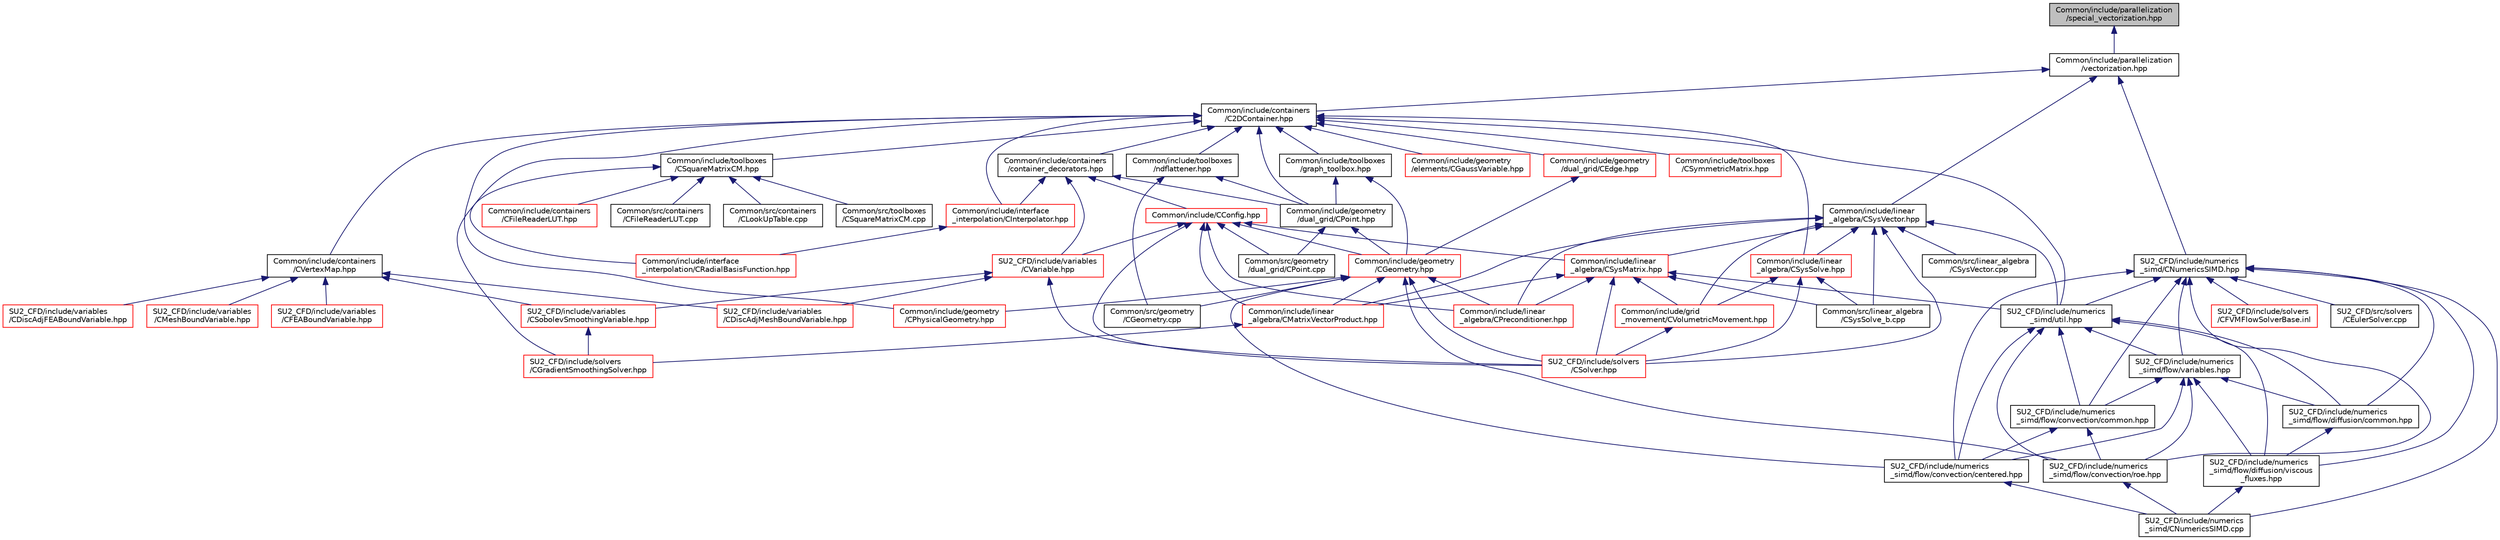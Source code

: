 digraph "Common/include/parallelization/special_vectorization.hpp"
{
 // LATEX_PDF_SIZE
  edge [fontname="Helvetica",fontsize="10",labelfontname="Helvetica",labelfontsize="10"];
  node [fontname="Helvetica",fontsize="10",shape=record];
  Node1 [label="Common/include/parallelization\l/special_vectorization.hpp",height=0.2,width=0.4,color="black", fillcolor="grey75", style="filled", fontcolor="black",tooltip="Code generator header to create specializations of simd::Array."];
  Node1 -> Node2 [dir="back",color="midnightblue",fontsize="10",style="solid",fontname="Helvetica"];
  Node2 [label="Common/include/parallelization\l/vectorization.hpp",height=0.2,width=0.4,color="black", fillcolor="white", style="filled",URL="$vectorization_8hpp.html",tooltip="Implementation of a portable SIMD type."];
  Node2 -> Node3 [dir="back",color="midnightblue",fontsize="10",style="solid",fontname="Helvetica"];
  Node3 [label="Common/include/containers\l/C2DContainer.hpp",height=0.2,width=0.4,color="black", fillcolor="white", style="filled",URL="$C2DContainer_8hpp.html",tooltip="A templated vector/matrix object."];
  Node3 -> Node4 [dir="back",color="midnightblue",fontsize="10",style="solid",fontname="Helvetica"];
  Node4 [label="Common/include/containers\l/container_decorators.hpp",height=0.2,width=0.4,color="black", fillcolor="white", style="filled",URL="$container__decorators_8hpp.html",tooltip="Collection of small classes that decorate C2DContainer to augment its functionality,..."];
  Node4 -> Node5 [dir="back",color="midnightblue",fontsize="10",style="solid",fontname="Helvetica"];
  Node5 [label="Common/include/CConfig.hpp",height=0.2,width=0.4,color="red", fillcolor="white", style="filled",URL="$CConfig_8hpp.html",tooltip="All the information about the definition of the physical problem. The subroutines and functions are i..."];
  Node5 -> Node12 [dir="back",color="midnightblue",fontsize="10",style="solid",fontname="Helvetica"];
  Node12 [label="Common/include/geometry\l/CGeometry.hpp",height=0.2,width=0.4,color="red", fillcolor="white", style="filled",URL="$CGeometry_8hpp.html",tooltip="Headers of the main subroutines for creating the geometrical structure. The subroutines and functions..."];
  Node12 -> Node171 [dir="back",color="midnightblue",fontsize="10",style="solid",fontname="Helvetica"];
  Node171 [label="Common/include/geometry\l/CPhysicalGeometry.hpp",height=0.2,width=0.4,color="red", fillcolor="white", style="filled",URL="$CPhysicalGeometry_8hpp.html",tooltip="Headers of the physical geometry class used to read meshes from file."];
  Node12 -> Node184 [dir="back",color="midnightblue",fontsize="10",style="solid",fontname="Helvetica"];
  Node184 [label="Common/include/linear\l_algebra/CMatrixVectorProduct.hpp",height=0.2,width=0.4,color="red", fillcolor="white", style="filled",URL="$CMatrixVectorProduct_8hpp.html",tooltip="Headers for the classes related to sparse matrix-vector product wrappers. The actual operations are c..."];
  Node184 -> Node110 [dir="back",color="midnightblue",fontsize="10",style="solid",fontname="Helvetica"];
  Node110 [label="SU2_CFD/include/solvers\l/CGradientSmoothingSolver.hpp",height=0.2,width=0.4,color="red", fillcolor="white", style="filled",URL="$CGradientSmoothingSolver_8hpp.html",tooltip="SOlver class for Sobolev smoothing of sensitivities."];
  Node12 -> Node186 [dir="back",color="midnightblue",fontsize="10",style="solid",fontname="Helvetica"];
  Node186 [label="Common/include/linear\l_algebra/CPreconditioner.hpp",height=0.2,width=0.4,color="red", fillcolor="white", style="filled",URL="$CPreconditioner_8hpp.html",tooltip="Classes related to linear preconditioner wrappers. The actual operations are currently implemented mo..."];
  Node12 -> Node187 [dir="back",color="midnightblue",fontsize="10",style="solid",fontname="Helvetica"];
  Node187 [label="Common/src/geometry\l/CGeometry.cpp",height=0.2,width=0.4,color="black", fillcolor="white", style="filled",URL="$CGeometry_8cpp.html",tooltip="Implementation of the base geometry class."];
  Node12 -> Node23 [dir="back",color="midnightblue",fontsize="10",style="solid",fontname="Helvetica"];
  Node23 [label="SU2_CFD/include/solvers\l/CSolver.hpp",height=0.2,width=0.4,color="red", fillcolor="white", style="filled",URL="$CSolver_8hpp.html",tooltip="Headers of the CSolver class which is inherited by all of the other solvers."];
  Node12 -> Node198 [dir="back",color="midnightblue",fontsize="10",style="solid",fontname="Helvetica"];
  Node198 [label="SU2_CFD/include/numerics\l_simd/flow/convection/roe.hpp",height=0.2,width=0.4,color="black", fillcolor="white", style="filled",URL="$simd_2flow_2convection_2roe_8hpp.html",tooltip="Roe-family of convective schemes."];
  Node198 -> Node199 [dir="back",color="midnightblue",fontsize="10",style="solid",fontname="Helvetica"];
  Node199 [label="SU2_CFD/include/numerics\l_simd/CNumericsSIMD.cpp",height=0.2,width=0.4,color="black", fillcolor="white", style="filled",URL="$CNumericsSIMD_8cpp.html",tooltip=" "];
  Node12 -> Node200 [dir="back",color="midnightblue",fontsize="10",style="solid",fontname="Helvetica"];
  Node200 [label="SU2_CFD/include/numerics\l_simd/flow/convection/centered.hpp",height=0.2,width=0.4,color="black", fillcolor="white", style="filled",URL="$simd_2flow_2convection_2centered_8hpp.html",tooltip="Centered convective schemes."];
  Node200 -> Node199 [dir="back",color="midnightblue",fontsize="10",style="solid",fontname="Helvetica"];
  Node5 -> Node227 [dir="back",color="midnightblue",fontsize="10",style="solid",fontname="Helvetica"];
  Node227 [label="Common/include/linear\l_algebra/CSysMatrix.hpp",height=0.2,width=0.4,color="red", fillcolor="white", style="filled",URL="$CSysMatrix_8hpp.html",tooltip="Declaration of the block-sparse matrix class. The implemtation is in CSysMatrix.cpp."];
  Node227 -> Node181 [dir="back",color="midnightblue",fontsize="10",style="solid",fontname="Helvetica"];
  Node181 [label="Common/include/grid\l_movement/CVolumetricMovement.hpp",height=0.2,width=0.4,color="red", fillcolor="white", style="filled",URL="$CVolumetricMovement_8hpp.html",tooltip="Headers of the CVolumetricMovement class."];
  Node181 -> Node23 [dir="back",color="midnightblue",fontsize="10",style="solid",fontname="Helvetica"];
  Node227 -> Node184 [dir="back",color="midnightblue",fontsize="10",style="solid",fontname="Helvetica"];
  Node227 -> Node186 [dir="back",color="midnightblue",fontsize="10",style="solid",fontname="Helvetica"];
  Node227 -> Node229 [dir="back",color="midnightblue",fontsize="10",style="solid",fontname="Helvetica"];
  Node229 [label="Common/src/linear_algebra\l/CSysSolve_b.cpp",height=0.2,width=0.4,color="black", fillcolor="white", style="filled",URL="$CSysSolve__b_8cpp.html",tooltip="Routines for the linear solver used in the reverse sweep of AD."];
  Node227 -> Node23 [dir="back",color="midnightblue",fontsize="10",style="solid",fontname="Helvetica"];
  Node227 -> Node230 [dir="back",color="midnightblue",fontsize="10",style="solid",fontname="Helvetica"];
  Node230 [label="SU2_CFD/include/numerics\l_simd/util.hpp",height=0.2,width=0.4,color="black", fillcolor="white", style="filled",URL="$util_8hpp.html",tooltip="Generic auxiliary functions."];
  Node230 -> Node198 [dir="back",color="midnightblue",fontsize="10",style="solid",fontname="Helvetica"];
  Node230 -> Node231 [dir="back",color="midnightblue",fontsize="10",style="solid",fontname="Helvetica"];
  Node231 [label="SU2_CFD/include/numerics\l_simd/flow/variables.hpp",height=0.2,width=0.4,color="black", fillcolor="white", style="filled",URL="$variables_8hpp.html",tooltip="Collection of types to store physical variables."];
  Node231 -> Node198 [dir="back",color="midnightblue",fontsize="10",style="solid",fontname="Helvetica"];
  Node231 -> Node232 [dir="back",color="midnightblue",fontsize="10",style="solid",fontname="Helvetica"];
  Node232 [label="SU2_CFD/include/numerics\l_simd/flow/convection/common.hpp",height=0.2,width=0.4,color="black", fillcolor="white", style="filled",URL="$convection_2common_8hpp.html",tooltip="Common convection-related methods."];
  Node232 -> Node198 [dir="back",color="midnightblue",fontsize="10",style="solid",fontname="Helvetica"];
  Node232 -> Node200 [dir="back",color="midnightblue",fontsize="10",style="solid",fontname="Helvetica"];
  Node231 -> Node200 [dir="back",color="midnightblue",fontsize="10",style="solid",fontname="Helvetica"];
  Node231 -> Node233 [dir="back",color="midnightblue",fontsize="10",style="solid",fontname="Helvetica"];
  Node233 [label="SU2_CFD/include/numerics\l_simd/flow/diffusion/viscous\l_fluxes.hpp",height=0.2,width=0.4,color="black", fillcolor="white", style="filled",URL="$viscous__fluxes_8hpp.html",tooltip="Decorator classes for computation of viscous fluxes."];
  Node233 -> Node199 [dir="back",color="midnightblue",fontsize="10",style="solid",fontname="Helvetica"];
  Node231 -> Node234 [dir="back",color="midnightblue",fontsize="10",style="solid",fontname="Helvetica"];
  Node234 [label="SU2_CFD/include/numerics\l_simd/flow/diffusion/common.hpp",height=0.2,width=0.4,color="black", fillcolor="white", style="filled",URL="$diffusion_2common_8hpp.html",tooltip="Helper functions for viscous methods."];
  Node234 -> Node233 [dir="back",color="midnightblue",fontsize="10",style="solid",fontname="Helvetica"];
  Node230 -> Node232 [dir="back",color="midnightblue",fontsize="10",style="solid",fontname="Helvetica"];
  Node230 -> Node200 [dir="back",color="midnightblue",fontsize="10",style="solid",fontname="Helvetica"];
  Node230 -> Node233 [dir="back",color="midnightblue",fontsize="10",style="solid",fontname="Helvetica"];
  Node230 -> Node234 [dir="back",color="midnightblue",fontsize="10",style="solid",fontname="Helvetica"];
  Node5 -> Node184 [dir="back",color="midnightblue",fontsize="10",style="solid",fontname="Helvetica"];
  Node5 -> Node186 [dir="back",color="midnightblue",fontsize="10",style="solid",fontname="Helvetica"];
  Node5 -> Node261 [dir="back",color="midnightblue",fontsize="10",style="solid",fontname="Helvetica"];
  Node261 [label="Common/src/geometry\l/dual_grid/CPoint.cpp",height=0.2,width=0.4,color="black", fillcolor="white", style="filled",URL="$CPoint_8cpp.html",tooltip="Main classes for defining the points of the dual grid."];
  Node5 -> Node23 [dir="back",color="midnightblue",fontsize="10",style="solid",fontname="Helvetica"];
  Node5 -> Node369 [dir="back",color="midnightblue",fontsize="10",style="solid",fontname="Helvetica"];
  Node369 [label="SU2_CFD/include/variables\l/CVariable.hpp",height=0.2,width=0.4,color="red", fillcolor="white", style="filled",URL="$CVariable_8hpp.html",tooltip="Declaration and inlines of the parent class for defining problem variables, function definitions in f..."];
  Node369 -> Node23 [dir="back",color="midnightblue",fontsize="10",style="solid",fontname="Helvetica"];
  Node369 -> Node394 [dir="back",color="midnightblue",fontsize="10",style="solid",fontname="Helvetica"];
  Node394 [label="SU2_CFD/include/variables\l/CDiscAdjMeshBoundVariable.hpp",height=0.2,width=0.4,color="red", fillcolor="white", style="filled",URL="$CDiscAdjMeshBoundVariable_8hpp.html",tooltip=" "];
  Node369 -> Node396 [dir="back",color="midnightblue",fontsize="10",style="solid",fontname="Helvetica"];
  Node396 [label="SU2_CFD/include/variables\l/CSobolevSmoothingVariable.hpp",height=0.2,width=0.4,color="red", fillcolor="white", style="filled",URL="$CSobolevSmoothingVariable_8hpp.html",tooltip="Class for defining the variables of the gradient smoothing."];
  Node396 -> Node110 [dir="back",color="midnightblue",fontsize="10",style="solid",fontname="Helvetica"];
  Node4 -> Node431 [dir="back",color="midnightblue",fontsize="10",style="solid",fontname="Helvetica"];
  Node431 [label="Common/include/geometry\l/dual_grid/CPoint.hpp",height=0.2,width=0.4,color="black", fillcolor="white", style="filled",URL="$CPoint_8hpp.html",tooltip="Declaration of the point class that stores geometric and adjacency information for dual control volum..."];
  Node431 -> Node12 [dir="back",color="midnightblue",fontsize="10",style="solid",fontname="Helvetica"];
  Node431 -> Node261 [dir="back",color="midnightblue",fontsize="10",style="solid",fontname="Helvetica"];
  Node4 -> Node432 [dir="back",color="midnightblue",fontsize="10",style="solid",fontname="Helvetica"];
  Node432 [label="Common/include/interface\l_interpolation/CInterpolator.hpp",height=0.2,width=0.4,color="red", fillcolor="white", style="filled",URL="$CInterpolator_8hpp.html",tooltip="Base class for multiphysics interpolation."];
  Node432 -> Node436 [dir="back",color="midnightblue",fontsize="10",style="solid",fontname="Helvetica"];
  Node436 [label="Common/include/interface\l_interpolation/CRadialBasisFunction.hpp",height=0.2,width=0.4,color="red", fillcolor="white", style="filled",URL="$CRadialBasisFunction_8hpp.html",tooltip="Radial basis function interpolation."];
  Node4 -> Node369 [dir="back",color="midnightblue",fontsize="10",style="solid",fontname="Helvetica"];
  Node3 -> Node438 [dir="back",color="midnightblue",fontsize="10",style="solid",fontname="Helvetica"];
  Node438 [label="Common/include/toolboxes\l/CSquareMatrixCM.hpp",height=0.2,width=0.4,color="black", fillcolor="white", style="filled",URL="$CSquareMatrixCM_8hpp.html",tooltip="Dense general square matrix, used for example in DG standard elements in Column Major order storage."];
  Node438 -> Node439 [dir="back",color="midnightblue",fontsize="10",style="solid",fontname="Helvetica"];
  Node439 [label="Common/include/containers\l/CFileReaderLUT.hpp",height=0.2,width=0.4,color="red", fillcolor="white", style="filled",URL="$CFileReaderLUT_8hpp.html",tooltip="reading lookup table for tabulated fluid properties"];
  Node438 -> Node442 [dir="back",color="midnightblue",fontsize="10",style="solid",fontname="Helvetica"];
  Node442 [label="Common/src/containers\l/CFileReaderLUT.cpp",height=0.2,width=0.4,color="black", fillcolor="white", style="filled",URL="$CFileReaderLUT_8cpp.html",tooltip=" "];
  Node438 -> Node441 [dir="back",color="midnightblue",fontsize="10",style="solid",fontname="Helvetica"];
  Node441 [label="Common/src/containers\l/CLookUpTable.cpp",height=0.2,width=0.4,color="black", fillcolor="white", style="filled",URL="$CLookUpTable_8cpp.html",tooltip=" "];
  Node438 -> Node443 [dir="back",color="midnightblue",fontsize="10",style="solid",fontname="Helvetica"];
  Node443 [label="Common/src/toolboxes\l/CSquareMatrixCM.cpp",height=0.2,width=0.4,color="black", fillcolor="white", style="filled",URL="$CSquareMatrixCM_8cpp.html",tooltip="Implementation of dense matrix helper class in Column Major order (see hpp)."];
  Node438 -> Node110 [dir="back",color="midnightblue",fontsize="10",style="solid",fontname="Helvetica"];
  Node3 -> Node444 [dir="back",color="midnightblue",fontsize="10",style="solid",fontname="Helvetica"];
  Node444 [label="Common/include/containers\l/CVertexMap.hpp",height=0.2,width=0.4,color="black", fillcolor="white", style="filled",URL="$CVertexMap_8hpp.html",tooltip="An index to index lookup vector."];
  Node444 -> Node391 [dir="back",color="midnightblue",fontsize="10",style="solid",fontname="Helvetica"];
  Node391 [label="SU2_CFD/include/variables\l/CDiscAdjFEABoundVariable.hpp",height=0.2,width=0.4,color="red", fillcolor="white", style="filled",URL="$CDiscAdjFEABoundVariable_8hpp.html",tooltip="Main class for defining the variables of the adjoint FEA solver at the boundary."];
  Node444 -> Node394 [dir="back",color="midnightblue",fontsize="10",style="solid",fontname="Helvetica"];
  Node444 -> Node396 [dir="back",color="midnightblue",fontsize="10",style="solid",fontname="Helvetica"];
  Node444 -> Node413 [dir="back",color="midnightblue",fontsize="10",style="solid",fontname="Helvetica"];
  Node413 [label="SU2_CFD/include/variables\l/CMeshBoundVariable.hpp",height=0.2,width=0.4,color="red", fillcolor="white", style="filled",URL="$CMeshBoundVariable_8hpp.html",tooltip="Declaration and inlines of the class to define the variables of the mesh movement at the moving bound..."];
  Node444 -> Node421 [dir="back",color="midnightblue",fontsize="10",style="solid",fontname="Helvetica"];
  Node421 [label="SU2_CFD/include/variables\l/CFEABoundVariable.hpp",height=0.2,width=0.4,color="red", fillcolor="white", style="filled",URL="$CFEABoundVariable_8hpp.html",tooltip="Class for defining the variables on the FEA boundaries for FSI applications."];
  Node3 -> Node431 [dir="back",color="midnightblue",fontsize="10",style="solid",fontname="Helvetica"];
  Node3 -> Node445 [dir="back",color="midnightblue",fontsize="10",style="solid",fontname="Helvetica"];
  Node445 [label="Common/include/toolboxes\l/graph_toolbox.hpp",height=0.2,width=0.4,color="black", fillcolor="white", style="filled",URL="$graph__toolbox_8hpp.html",tooltip="Functions and classes to build/represent sparse graphs or sparse patterns."];
  Node445 -> Node431 [dir="back",color="midnightblue",fontsize="10",style="solid",fontname="Helvetica"];
  Node445 -> Node12 [dir="back",color="midnightblue",fontsize="10",style="solid",fontname="Helvetica"];
  Node3 -> Node446 [dir="back",color="midnightblue",fontsize="10",style="solid",fontname="Helvetica"];
  Node446 [label="Common/include/toolboxes\l/ndflattener.hpp",height=0.2,width=0.4,color="black", fillcolor="white", style="filled",URL="$ndflattener_8hpp.html",tooltip="Flatten pointer-to-pointer-... arrays for MPI communication."];
  Node446 -> Node431 [dir="back",color="midnightblue",fontsize="10",style="solid",fontname="Helvetica"];
  Node446 -> Node187 [dir="back",color="midnightblue",fontsize="10",style="solid",fontname="Helvetica"];
  Node3 -> Node447 [dir="back",color="midnightblue",fontsize="10",style="solid",fontname="Helvetica"];
  Node447 [label="Common/include/geometry\l/dual_grid/CEdge.hpp",height=0.2,width=0.4,color="red", fillcolor="white", style="filled",URL="$CEdge_8hpp.html",tooltip="Declaration of the edge class CEdge.cpp file."];
  Node447 -> Node12 [dir="back",color="midnightblue",fontsize="10",style="solid",fontname="Helvetica"];
  Node3 -> Node171 [dir="back",color="midnightblue",fontsize="10",style="solid",fontname="Helvetica"];
  Node3 -> Node449 [dir="back",color="midnightblue",fontsize="10",style="solid",fontname="Helvetica"];
  Node449 [label="Common/include/geometry\l/elements/CGaussVariable.hpp",height=0.2,width=0.4,color="red", fillcolor="white", style="filled",URL="$CGaussVariable_8hpp.html",tooltip="Light-weight class to store Gaussian point information."];
  Node3 -> Node462 [dir="back",color="midnightblue",fontsize="10",style="solid",fontname="Helvetica"];
  Node462 [label="Common/include/linear\l_algebra/CSysSolve.hpp",height=0.2,width=0.4,color="red", fillcolor="white", style="filled",URL="$CSysSolve_8hpp.html",tooltip="Headers for the classes related to linear solvers (CG, FGMRES, etc) The subroutines and functions are..."];
  Node462 -> Node181 [dir="back",color="midnightblue",fontsize="10",style="solid",fontname="Helvetica"];
  Node462 -> Node229 [dir="back",color="midnightblue",fontsize="10",style="solid",fontname="Helvetica"];
  Node462 -> Node23 [dir="back",color="midnightblue",fontsize="10",style="solid",fontname="Helvetica"];
  Node3 -> Node432 [dir="back",color="midnightblue",fontsize="10",style="solid",fontname="Helvetica"];
  Node3 -> Node436 [dir="back",color="midnightblue",fontsize="10",style="solid",fontname="Helvetica"];
  Node3 -> Node463 [dir="back",color="midnightblue",fontsize="10",style="solid",fontname="Helvetica"];
  Node463 [label="Common/include/toolboxes\l/CSymmetricMatrix.hpp",height=0.2,width=0.4,color="red", fillcolor="white", style="filled",URL="$CSymmetricMatrix_8hpp.html",tooltip="Dense symmetric matrix, used for example in RBF interpolation."];
  Node3 -> Node230 [dir="back",color="midnightblue",fontsize="10",style="solid",fontname="Helvetica"];
  Node2 -> Node466 [dir="back",color="midnightblue",fontsize="10",style="solid",fontname="Helvetica"];
  Node466 [label="Common/include/linear\l_algebra/CSysVector.hpp",height=0.2,width=0.4,color="black", fillcolor="white", style="filled",URL="$CSysVector_8hpp.html",tooltip="Declararion and inlines of the vector class used in the solution of large, distributed,..."];
  Node466 -> Node227 [dir="back",color="midnightblue",fontsize="10",style="solid",fontname="Helvetica"];
  Node466 -> Node181 [dir="back",color="midnightblue",fontsize="10",style="solid",fontname="Helvetica"];
  Node466 -> Node462 [dir="back",color="midnightblue",fontsize="10",style="solid",fontname="Helvetica"];
  Node466 -> Node184 [dir="back",color="midnightblue",fontsize="10",style="solid",fontname="Helvetica"];
  Node466 -> Node186 [dir="back",color="midnightblue",fontsize="10",style="solid",fontname="Helvetica"];
  Node466 -> Node229 [dir="back",color="midnightblue",fontsize="10",style="solid",fontname="Helvetica"];
  Node466 -> Node467 [dir="back",color="midnightblue",fontsize="10",style="solid",fontname="Helvetica"];
  Node467 [label="Common/src/linear_algebra\l/CSysVector.cpp",height=0.2,width=0.4,color="black", fillcolor="white", style="filled",URL="$CSysVector_8cpp.html",tooltip="Implementation and explicit instantiations of CSysVector."];
  Node466 -> Node23 [dir="back",color="midnightblue",fontsize="10",style="solid",fontname="Helvetica"];
  Node466 -> Node230 [dir="back",color="midnightblue",fontsize="10",style="solid",fontname="Helvetica"];
  Node2 -> Node468 [dir="back",color="midnightblue",fontsize="10",style="solid",fontname="Helvetica"];
  Node468 [label="SU2_CFD/include/numerics\l_simd/CNumericsSIMD.hpp",height=0.2,width=0.4,color="black", fillcolor="white", style="filled",URL="$CNumericsSIMD_8hpp.html",tooltip="Vectorized (SIMD) numerics classes."];
  Node468 -> Node199 [dir="back",color="midnightblue",fontsize="10",style="solid",fontname="Helvetica"];
  Node468 -> Node198 [dir="back",color="midnightblue",fontsize="10",style="solid",fontname="Helvetica"];
  Node468 -> Node230 [dir="back",color="midnightblue",fontsize="10",style="solid",fontname="Helvetica"];
  Node468 -> Node231 [dir="back",color="midnightblue",fontsize="10",style="solid",fontname="Helvetica"];
  Node468 -> Node232 [dir="back",color="midnightblue",fontsize="10",style="solid",fontname="Helvetica"];
  Node468 -> Node200 [dir="back",color="midnightblue",fontsize="10",style="solid",fontname="Helvetica"];
  Node468 -> Node233 [dir="back",color="midnightblue",fontsize="10",style="solid",fontname="Helvetica"];
  Node468 -> Node234 [dir="back",color="midnightblue",fontsize="10",style="solid",fontname="Helvetica"];
  Node468 -> Node96 [dir="back",color="midnightblue",fontsize="10",style="solid",fontname="Helvetica"];
  Node96 [label="SU2_CFD/include/solvers\l/CFVMFlowSolverBase.inl",height=0.2,width=0.4,color="red", fillcolor="white", style="filled",URL="$CFVMFlowSolverBase_8inl.html",tooltip="Base class template for all FVM flow solvers."];
  Node468 -> Node95 [dir="back",color="midnightblue",fontsize="10",style="solid",fontname="Helvetica"];
  Node95 [label="SU2_CFD/src/solvers\l/CEulerSolver.cpp",height=0.2,width=0.4,color="black", fillcolor="white", style="filled",URL="$CEulerSolver_8cpp.html",tooltip="Main subroutines for solving Finite-Volume Euler flow problems."];
}
